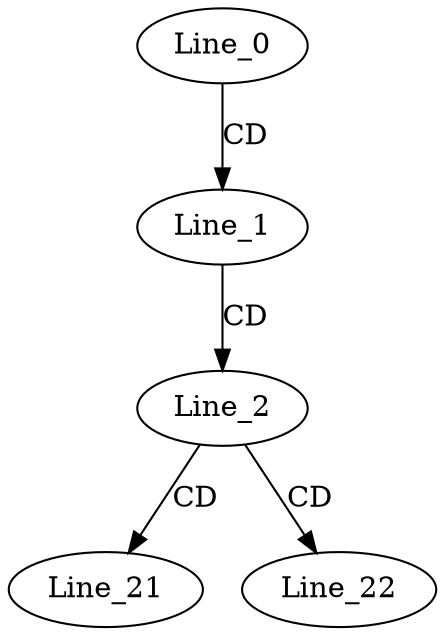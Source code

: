 digraph G {
  Line_0;
  Line_1;
  Line_2;
  Line_21;
  Line_22;
  Line_0 -> Line_1 [ label="CD" ];
  Line_1 -> Line_2 [ label="CD" ];
  Line_2 -> Line_21 [ label="CD" ];
  Line_2 -> Line_22 [ label="CD" ];
}
